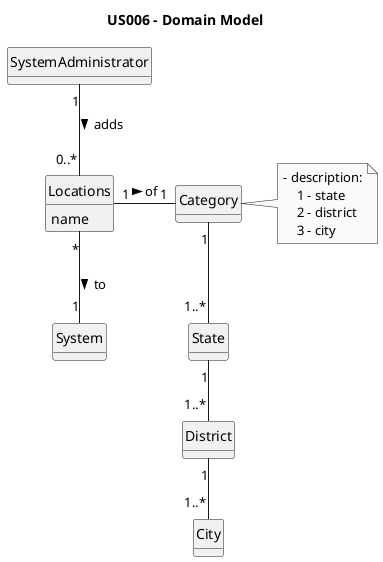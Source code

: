 @startuml
skinparam monochrome true
skinparam packageStyle rectangle
skinparam shadowing false

skinparam classAttributeIconSize 0

hide circle
hide methods

title US006 - Domain Model

class SystemAdministrator {
}

class Locations {
   name
}

class Category {
}

class State{
}

class District{
}

class City{
}

note right of Category
    - description:
        1 - state
        2 - district
        3 - city
end note

SystemAdministrator "1" -- "0..*" Locations : adds >
Locations "1" - "1" Category : of >
Category "1" -- "1..*" State
State "1" -- "1..*" District
District "1" -- "1..*" City
Locations "*" -- "1" System : to >

@enduml